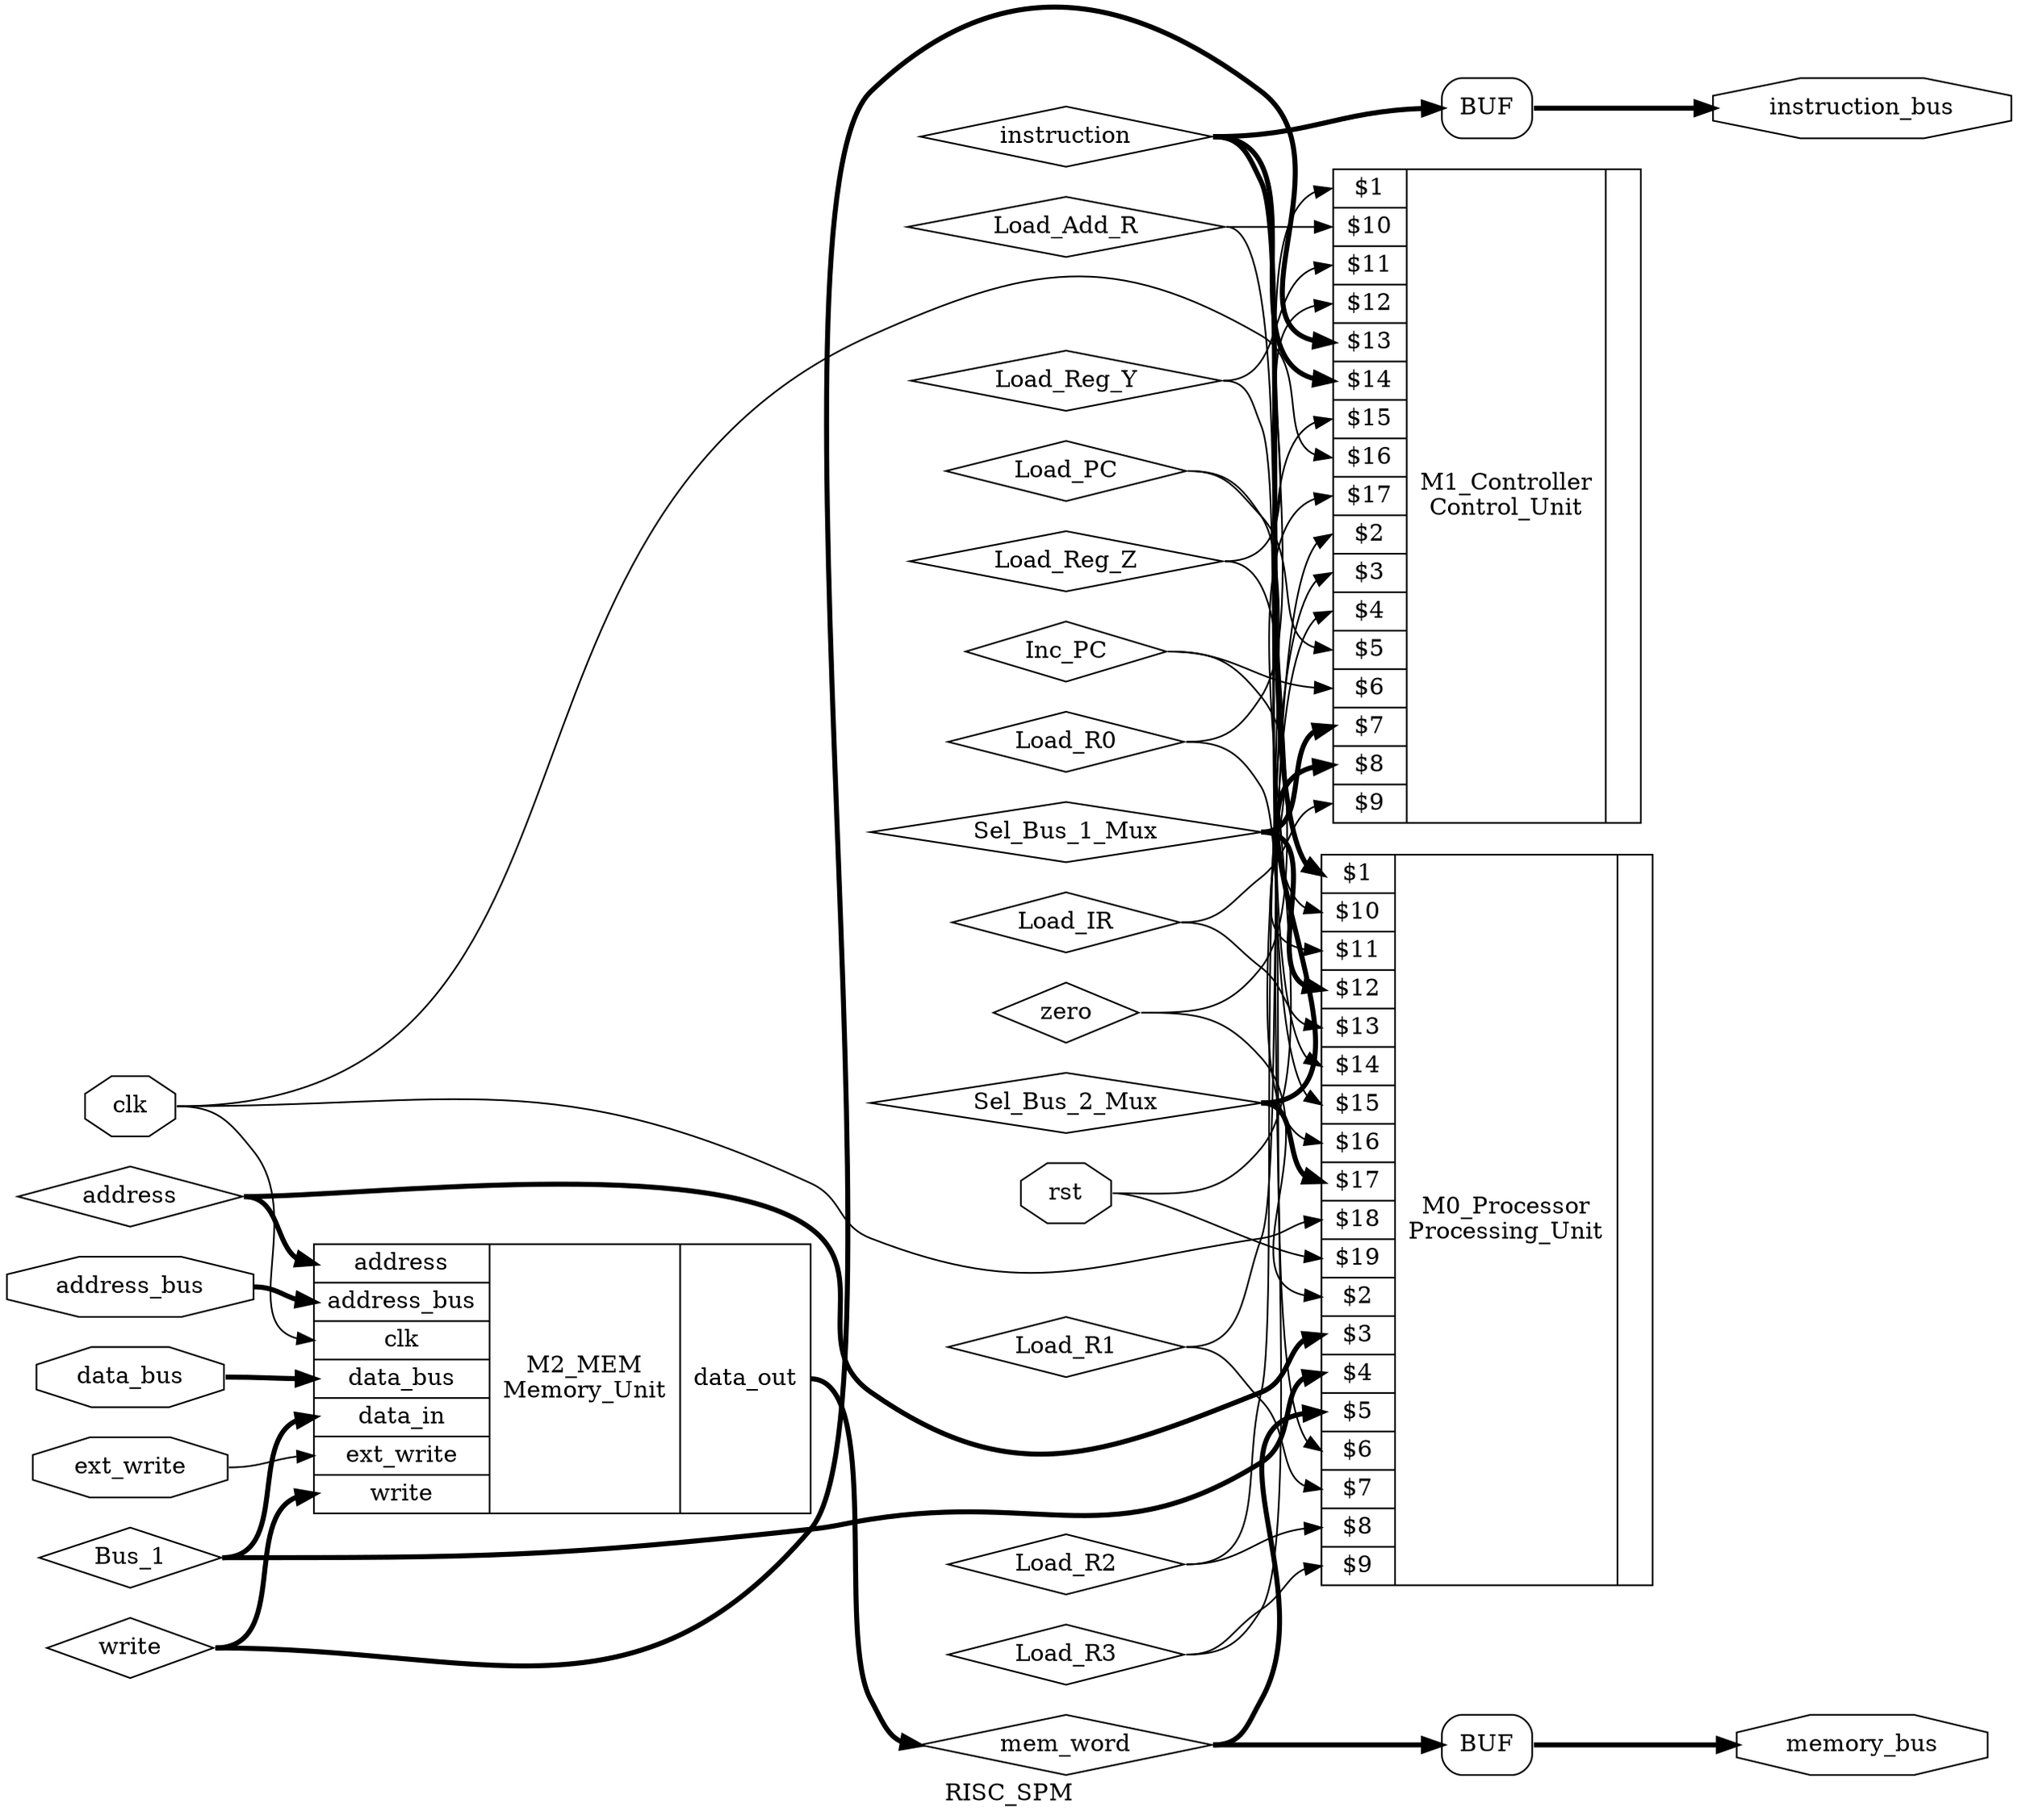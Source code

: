 digraph "RISC_SPM" {
label="RISC_SPM";
rankdir="LR";
remincross=true;
n1 [ shape=diamond, label="Load_Reg_Z", color="black", fontcolor="black" ];
n2 [ shape=diamond, label="Load_Reg_Y", color="black", fontcolor="black" ];
n3 [ shape=diamond, label="Load_Add_R", color="black", fontcolor="black" ];
n4 [ shape=diamond, label="Load_IR", color="black", fontcolor="black" ];
n5 [ shape=diamond, label="Inc_PC", color="black", fontcolor="black" ];
n6 [ shape=diamond, label="Load_PC", color="black", fontcolor="black" ];
n7 [ shape=diamond, label="Load_R3", color="black", fontcolor="black" ];
n8 [ shape=diamond, label="Load_R2", color="black", fontcolor="black" ];
n9 [ shape=diamond, label="Load_R1", color="black", fontcolor="black" ];
n10 [ shape=diamond, label="Load_R0", color="black", fontcolor="black" ];
n11 [ shape=diamond, label="write", color="black", fontcolor="black" ];
n12 [ shape=diamond, label="mem_word", color="black", fontcolor="black" ];
n13 [ shape=diamond, label="Bus_1", color="black", fontcolor="black" ];
n14 [ shape=diamond, label="address", color="black", fontcolor="black" ];
n15 [ shape=diamond, label="instruction", color="black", fontcolor="black" ];
n16 [ shape=diamond, label="zero", color="black", fontcolor="black" ];
n17 [ shape=diamond, label="Sel_Bus_2_Mux", color="black", fontcolor="black" ];
n18 [ shape=diamond, label="Sel_Bus_1_Mux", color="black", fontcolor="black" ];
n19 [ shape=octagon, label="instruction_bus", color="black", fontcolor="black" ];
n20 [ shape=octagon, label="memory_bus", color="black", fontcolor="black" ];
n21 [ shape=octagon, label="address_bus", color="black", fontcolor="black" ];
n22 [ shape=octagon, label="data_bus", color="black", fontcolor="black" ];
n23 [ shape=octagon, label="ext_write", color="black", fontcolor="black" ];
n24 [ shape=octagon, label="rst", color="black", fontcolor="black" ];
n25 [ shape=octagon, label="clk", color="black", fontcolor="black" ];
c28 [ shape=record, label="{{<p14> address|<p21> address_bus|<p25> clk|<p22> data_bus|<p26> data_in|<p23> ext_write|<p11> write}|M2_MEM\nMemory_Unit|{<p27> data_out}}" ];
c46 [ shape=record, label="{{<p29> $1|<p30> $10|<p31> $11|<p32> $12|<p33> $13|<p34> $14|<p35> $15|<p36> $16|<p37> $17|<p38> $2|<p39> $3|<p40> $4|<p41> $5|<p42> $6|<p43> $7|<p44> $8|<p45> $9}|M1_Controller\nControl_Unit|{}}" ];
c49 [ shape=record, label="{{<p29> $1|<p30> $10|<p31> $11|<p32> $12|<p33> $13|<p34> $14|<p35> $15|<p36> $16|<p37> $17|<p47> $18|<p48> $19|<p38> $2|<p39> $3|<p40> $4|<p41> $5|<p42> $6|<p43> $7|<p44> $8|<p45> $9}|M0_Processor\nProcessing_Unit|{}}" ];
x0 [shape=box, style=rounded, label="BUF"];
x1 [shape=box, style=rounded, label="BUF"];
n1:e -> c46:p32:w [color="black", label=""];
n1:e -> c49:p36:w [color="black", label=""];
n10:e -> c46:p29:w [color="black", label=""];
n10:e -> c49:p42:w [color="black", label=""];
n11:e -> c28:p11:w [color="black", style="setlinewidth(3)", label=""];
n11:e -> c46:p33:w [color="black", style="setlinewidth(3)", label=""];
c28:p27:e -> n12:w [color="black", style="setlinewidth(3)", label=""];
n12:e -> c49:p41:w [color="black", style="setlinewidth(3)", label=""];
n12:e -> x0:w:w [color="black", style="setlinewidth(3)", label=""];
n13:e -> c28:p26:w [color="black", style="setlinewidth(3)", label=""];
n13:e -> c49:p40:w [color="black", style="setlinewidth(3)", label=""];
n14:e -> c28:p14:w [color="black", style="setlinewidth(3)", label=""];
n14:e -> c49:p39:w [color="black", style="setlinewidth(3)", label=""];
n15:e -> c46:p34:w [color="black", style="setlinewidth(3)", label=""];
n15:e -> c49:p29:w [color="black", style="setlinewidth(3)", label=""];
n15:e -> x1:w:w [color="black", style="setlinewidth(3)", label=""];
n16:e -> c46:p35:w [color="black", label=""];
n16:e -> c49:p38:w [color="black", label=""];
n17:e -> c46:p44:w [color="black", style="setlinewidth(3)", label=""];
n17:e -> c49:p37:w [color="black", style="setlinewidth(3)", label=""];
n18:e -> c46:p43:w [color="black", style="setlinewidth(3)", label=""];
n18:e -> c49:p32:w [color="black", style="setlinewidth(3)", label=""];
x1:e:e -> n19:w [color="black", style="setlinewidth(3)", label=""];
n2:e -> c46:p31:w [color="black", label=""];
n2:e -> c49:p35:w [color="black", label=""];
x0:e:e -> n20:w [color="black", style="setlinewidth(3)", label=""];
n21:e -> c28:p21:w [color="black", style="setlinewidth(3)", label=""];
n22:e -> c28:p22:w [color="black", style="setlinewidth(3)", label=""];
n23:e -> c28:p23:w [color="black", label=""];
n24:e -> c46:p37:w [color="black", label=""];
n24:e -> c49:p48:w [color="black", label=""];
n25:e -> c28:p25:w [color="black", label=""];
n25:e -> c46:p36:w [color="black", label=""];
n25:e -> c49:p47:w [color="black", label=""];
n3:e -> c46:p30:w [color="black", label=""];
n3:e -> c49:p34:w [color="black", label=""];
n4:e -> c46:p45:w [color="black", label=""];
n4:e -> c49:p33:w [color="black", label=""];
n5:e -> c46:p42:w [color="black", label=""];
n5:e -> c49:p31:w [color="black", label=""];
n6:e -> c46:p41:w [color="black", label=""];
n6:e -> c49:p30:w [color="black", label=""];
n7:e -> c46:p40:w [color="black", label=""];
n7:e -> c49:p45:w [color="black", label=""];
n8:e -> c46:p39:w [color="black", label=""];
n8:e -> c49:p44:w [color="black", label=""];
n9:e -> c46:p38:w [color="black", label=""];
n9:e -> c49:p43:w [color="black", label=""];
}
